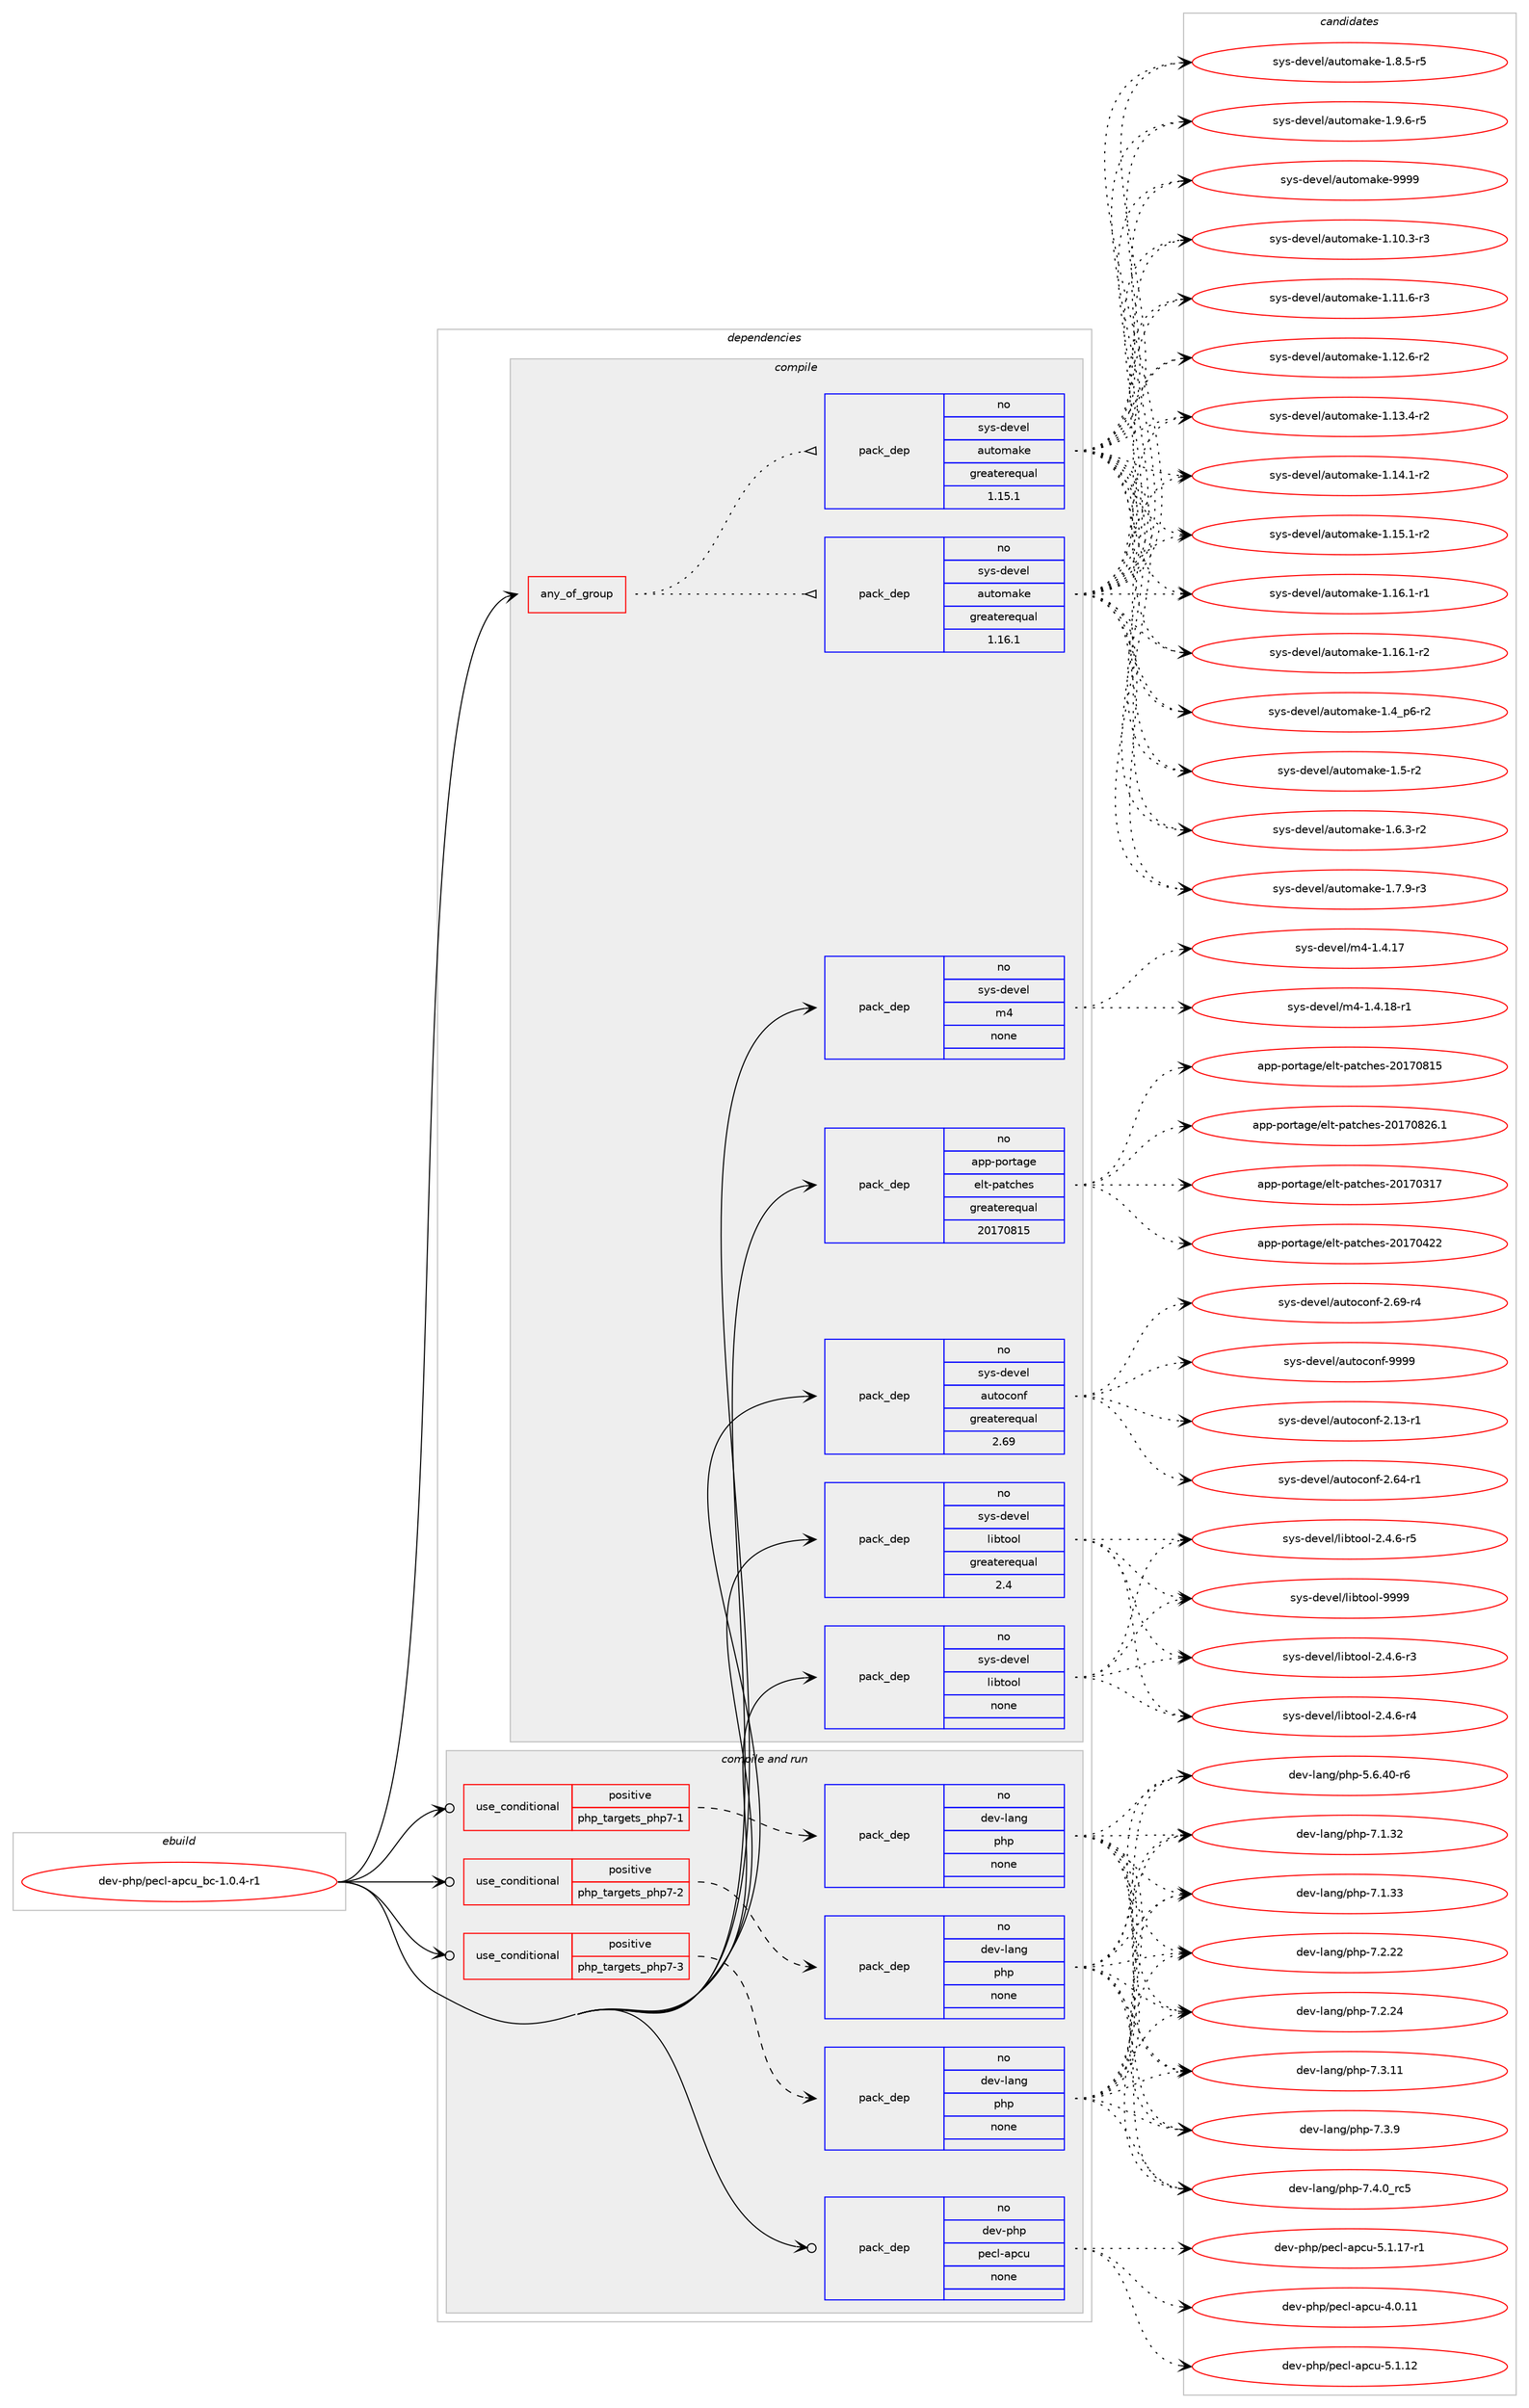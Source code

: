 digraph prolog {

# *************
# Graph options
# *************

newrank=true;
concentrate=true;
compound=true;
graph [rankdir=LR,fontname=Helvetica,fontsize=10,ranksep=1.5];#, ranksep=2.5, nodesep=0.2];
edge  [arrowhead=vee];
node  [fontname=Helvetica,fontsize=10];

# **********
# The ebuild
# **********

subgraph cluster_leftcol {
color=gray;
rank=same;
label=<<i>ebuild</i>>;
id [label="dev-php/pecl-apcu_bc-1.0.4-r1", color=red, width=4, href="../dev-php/pecl-apcu_bc-1.0.4-r1.svg"];
}

# ****************
# The dependencies
# ****************

subgraph cluster_midcol {
color=gray;
label=<<i>dependencies</i>>;
subgraph cluster_compile {
fillcolor="#eeeeee";
style=filled;
label=<<i>compile</i>>;
subgraph any11313 {
dependency589681 [label=<<TABLE BORDER="0" CELLBORDER="1" CELLSPACING="0" CELLPADDING="4"><TR><TD CELLPADDING="10">any_of_group</TD></TR></TABLE>>, shape=none, color=red];subgraph pack443201 {
dependency589682 [label=<<TABLE BORDER="0" CELLBORDER="1" CELLSPACING="0" CELLPADDING="4" WIDTH="220"><TR><TD ROWSPAN="6" CELLPADDING="30">pack_dep</TD></TR><TR><TD WIDTH="110">no</TD></TR><TR><TD>sys-devel</TD></TR><TR><TD>automake</TD></TR><TR><TD>greaterequal</TD></TR><TR><TD>1.16.1</TD></TR></TABLE>>, shape=none, color=blue];
}
dependency589681:e -> dependency589682:w [weight=20,style="dotted",arrowhead="oinv"];
subgraph pack443202 {
dependency589683 [label=<<TABLE BORDER="0" CELLBORDER="1" CELLSPACING="0" CELLPADDING="4" WIDTH="220"><TR><TD ROWSPAN="6" CELLPADDING="30">pack_dep</TD></TR><TR><TD WIDTH="110">no</TD></TR><TR><TD>sys-devel</TD></TR><TR><TD>automake</TD></TR><TR><TD>greaterequal</TD></TR><TR><TD>1.15.1</TD></TR></TABLE>>, shape=none, color=blue];
}
dependency589681:e -> dependency589683:w [weight=20,style="dotted",arrowhead="oinv"];
}
id:e -> dependency589681:w [weight=20,style="solid",arrowhead="vee"];
subgraph pack443203 {
dependency589684 [label=<<TABLE BORDER="0" CELLBORDER="1" CELLSPACING="0" CELLPADDING="4" WIDTH="220"><TR><TD ROWSPAN="6" CELLPADDING="30">pack_dep</TD></TR><TR><TD WIDTH="110">no</TD></TR><TR><TD>app-portage</TD></TR><TR><TD>elt-patches</TD></TR><TR><TD>greaterequal</TD></TR><TR><TD>20170815</TD></TR></TABLE>>, shape=none, color=blue];
}
id:e -> dependency589684:w [weight=20,style="solid",arrowhead="vee"];
subgraph pack443204 {
dependency589685 [label=<<TABLE BORDER="0" CELLBORDER="1" CELLSPACING="0" CELLPADDING="4" WIDTH="220"><TR><TD ROWSPAN="6" CELLPADDING="30">pack_dep</TD></TR><TR><TD WIDTH="110">no</TD></TR><TR><TD>sys-devel</TD></TR><TR><TD>autoconf</TD></TR><TR><TD>greaterequal</TD></TR><TR><TD>2.69</TD></TR></TABLE>>, shape=none, color=blue];
}
id:e -> dependency589685:w [weight=20,style="solid",arrowhead="vee"];
subgraph pack443205 {
dependency589686 [label=<<TABLE BORDER="0" CELLBORDER="1" CELLSPACING="0" CELLPADDING="4" WIDTH="220"><TR><TD ROWSPAN="6" CELLPADDING="30">pack_dep</TD></TR><TR><TD WIDTH="110">no</TD></TR><TR><TD>sys-devel</TD></TR><TR><TD>libtool</TD></TR><TR><TD>greaterequal</TD></TR><TR><TD>2.4</TD></TR></TABLE>>, shape=none, color=blue];
}
id:e -> dependency589686:w [weight=20,style="solid",arrowhead="vee"];
subgraph pack443206 {
dependency589687 [label=<<TABLE BORDER="0" CELLBORDER="1" CELLSPACING="0" CELLPADDING="4" WIDTH="220"><TR><TD ROWSPAN="6" CELLPADDING="30">pack_dep</TD></TR><TR><TD WIDTH="110">no</TD></TR><TR><TD>sys-devel</TD></TR><TR><TD>libtool</TD></TR><TR><TD>none</TD></TR><TR><TD></TD></TR></TABLE>>, shape=none, color=blue];
}
id:e -> dependency589687:w [weight=20,style="solid",arrowhead="vee"];
subgraph pack443207 {
dependency589688 [label=<<TABLE BORDER="0" CELLBORDER="1" CELLSPACING="0" CELLPADDING="4" WIDTH="220"><TR><TD ROWSPAN="6" CELLPADDING="30">pack_dep</TD></TR><TR><TD WIDTH="110">no</TD></TR><TR><TD>sys-devel</TD></TR><TR><TD>m4</TD></TR><TR><TD>none</TD></TR><TR><TD></TD></TR></TABLE>>, shape=none, color=blue];
}
id:e -> dependency589688:w [weight=20,style="solid",arrowhead="vee"];
}
subgraph cluster_compileandrun {
fillcolor="#eeeeee";
style=filled;
label=<<i>compile and run</i>>;
subgraph cond134802 {
dependency589689 [label=<<TABLE BORDER="0" CELLBORDER="1" CELLSPACING="0" CELLPADDING="4"><TR><TD ROWSPAN="3" CELLPADDING="10">use_conditional</TD></TR><TR><TD>positive</TD></TR><TR><TD>php_targets_php7-1</TD></TR></TABLE>>, shape=none, color=red];
subgraph pack443208 {
dependency589690 [label=<<TABLE BORDER="0" CELLBORDER="1" CELLSPACING="0" CELLPADDING="4" WIDTH="220"><TR><TD ROWSPAN="6" CELLPADDING="30">pack_dep</TD></TR><TR><TD WIDTH="110">no</TD></TR><TR><TD>dev-lang</TD></TR><TR><TD>php</TD></TR><TR><TD>none</TD></TR><TR><TD></TD></TR></TABLE>>, shape=none, color=blue];
}
dependency589689:e -> dependency589690:w [weight=20,style="dashed",arrowhead="vee"];
}
id:e -> dependency589689:w [weight=20,style="solid",arrowhead="odotvee"];
subgraph cond134803 {
dependency589691 [label=<<TABLE BORDER="0" CELLBORDER="1" CELLSPACING="0" CELLPADDING="4"><TR><TD ROWSPAN="3" CELLPADDING="10">use_conditional</TD></TR><TR><TD>positive</TD></TR><TR><TD>php_targets_php7-2</TD></TR></TABLE>>, shape=none, color=red];
subgraph pack443209 {
dependency589692 [label=<<TABLE BORDER="0" CELLBORDER="1" CELLSPACING="0" CELLPADDING="4" WIDTH="220"><TR><TD ROWSPAN="6" CELLPADDING="30">pack_dep</TD></TR><TR><TD WIDTH="110">no</TD></TR><TR><TD>dev-lang</TD></TR><TR><TD>php</TD></TR><TR><TD>none</TD></TR><TR><TD></TD></TR></TABLE>>, shape=none, color=blue];
}
dependency589691:e -> dependency589692:w [weight=20,style="dashed",arrowhead="vee"];
}
id:e -> dependency589691:w [weight=20,style="solid",arrowhead="odotvee"];
subgraph cond134804 {
dependency589693 [label=<<TABLE BORDER="0" CELLBORDER="1" CELLSPACING="0" CELLPADDING="4"><TR><TD ROWSPAN="3" CELLPADDING="10">use_conditional</TD></TR><TR><TD>positive</TD></TR><TR><TD>php_targets_php7-3</TD></TR></TABLE>>, shape=none, color=red];
subgraph pack443210 {
dependency589694 [label=<<TABLE BORDER="0" CELLBORDER="1" CELLSPACING="0" CELLPADDING="4" WIDTH="220"><TR><TD ROWSPAN="6" CELLPADDING="30">pack_dep</TD></TR><TR><TD WIDTH="110">no</TD></TR><TR><TD>dev-lang</TD></TR><TR><TD>php</TD></TR><TR><TD>none</TD></TR><TR><TD></TD></TR></TABLE>>, shape=none, color=blue];
}
dependency589693:e -> dependency589694:w [weight=20,style="dashed",arrowhead="vee"];
}
id:e -> dependency589693:w [weight=20,style="solid",arrowhead="odotvee"];
subgraph pack443211 {
dependency589695 [label=<<TABLE BORDER="0" CELLBORDER="1" CELLSPACING="0" CELLPADDING="4" WIDTH="220"><TR><TD ROWSPAN="6" CELLPADDING="30">pack_dep</TD></TR><TR><TD WIDTH="110">no</TD></TR><TR><TD>dev-php</TD></TR><TR><TD>pecl-apcu</TD></TR><TR><TD>none</TD></TR><TR><TD></TD></TR></TABLE>>, shape=none, color=blue];
}
id:e -> dependency589695:w [weight=20,style="solid",arrowhead="odotvee"];
}
subgraph cluster_run {
fillcolor="#eeeeee";
style=filled;
label=<<i>run</i>>;
}
}

# **************
# The candidates
# **************

subgraph cluster_choices {
rank=same;
color=gray;
label=<<i>candidates</i>>;

subgraph choice443201 {
color=black;
nodesep=1;
choice11512111545100101118101108479711711611110997107101454946494846514511451 [label="sys-devel/automake-1.10.3-r3", color=red, width=4,href="../sys-devel/automake-1.10.3-r3.svg"];
choice11512111545100101118101108479711711611110997107101454946494946544511451 [label="sys-devel/automake-1.11.6-r3", color=red, width=4,href="../sys-devel/automake-1.11.6-r3.svg"];
choice11512111545100101118101108479711711611110997107101454946495046544511450 [label="sys-devel/automake-1.12.6-r2", color=red, width=4,href="../sys-devel/automake-1.12.6-r2.svg"];
choice11512111545100101118101108479711711611110997107101454946495146524511450 [label="sys-devel/automake-1.13.4-r2", color=red, width=4,href="../sys-devel/automake-1.13.4-r2.svg"];
choice11512111545100101118101108479711711611110997107101454946495246494511450 [label="sys-devel/automake-1.14.1-r2", color=red, width=4,href="../sys-devel/automake-1.14.1-r2.svg"];
choice11512111545100101118101108479711711611110997107101454946495346494511450 [label="sys-devel/automake-1.15.1-r2", color=red, width=4,href="../sys-devel/automake-1.15.1-r2.svg"];
choice11512111545100101118101108479711711611110997107101454946495446494511449 [label="sys-devel/automake-1.16.1-r1", color=red, width=4,href="../sys-devel/automake-1.16.1-r1.svg"];
choice11512111545100101118101108479711711611110997107101454946495446494511450 [label="sys-devel/automake-1.16.1-r2", color=red, width=4,href="../sys-devel/automake-1.16.1-r2.svg"];
choice115121115451001011181011084797117116111109971071014549465295112544511450 [label="sys-devel/automake-1.4_p6-r2", color=red, width=4,href="../sys-devel/automake-1.4_p6-r2.svg"];
choice11512111545100101118101108479711711611110997107101454946534511450 [label="sys-devel/automake-1.5-r2", color=red, width=4,href="../sys-devel/automake-1.5-r2.svg"];
choice115121115451001011181011084797117116111109971071014549465446514511450 [label="sys-devel/automake-1.6.3-r2", color=red, width=4,href="../sys-devel/automake-1.6.3-r2.svg"];
choice115121115451001011181011084797117116111109971071014549465546574511451 [label="sys-devel/automake-1.7.9-r3", color=red, width=4,href="../sys-devel/automake-1.7.9-r3.svg"];
choice115121115451001011181011084797117116111109971071014549465646534511453 [label="sys-devel/automake-1.8.5-r5", color=red, width=4,href="../sys-devel/automake-1.8.5-r5.svg"];
choice115121115451001011181011084797117116111109971071014549465746544511453 [label="sys-devel/automake-1.9.6-r5", color=red, width=4,href="../sys-devel/automake-1.9.6-r5.svg"];
choice115121115451001011181011084797117116111109971071014557575757 [label="sys-devel/automake-9999", color=red, width=4,href="../sys-devel/automake-9999.svg"];
dependency589682:e -> choice11512111545100101118101108479711711611110997107101454946494846514511451:w [style=dotted,weight="100"];
dependency589682:e -> choice11512111545100101118101108479711711611110997107101454946494946544511451:w [style=dotted,weight="100"];
dependency589682:e -> choice11512111545100101118101108479711711611110997107101454946495046544511450:w [style=dotted,weight="100"];
dependency589682:e -> choice11512111545100101118101108479711711611110997107101454946495146524511450:w [style=dotted,weight="100"];
dependency589682:e -> choice11512111545100101118101108479711711611110997107101454946495246494511450:w [style=dotted,weight="100"];
dependency589682:e -> choice11512111545100101118101108479711711611110997107101454946495346494511450:w [style=dotted,weight="100"];
dependency589682:e -> choice11512111545100101118101108479711711611110997107101454946495446494511449:w [style=dotted,weight="100"];
dependency589682:e -> choice11512111545100101118101108479711711611110997107101454946495446494511450:w [style=dotted,weight="100"];
dependency589682:e -> choice115121115451001011181011084797117116111109971071014549465295112544511450:w [style=dotted,weight="100"];
dependency589682:e -> choice11512111545100101118101108479711711611110997107101454946534511450:w [style=dotted,weight="100"];
dependency589682:e -> choice115121115451001011181011084797117116111109971071014549465446514511450:w [style=dotted,weight="100"];
dependency589682:e -> choice115121115451001011181011084797117116111109971071014549465546574511451:w [style=dotted,weight="100"];
dependency589682:e -> choice115121115451001011181011084797117116111109971071014549465646534511453:w [style=dotted,weight="100"];
dependency589682:e -> choice115121115451001011181011084797117116111109971071014549465746544511453:w [style=dotted,weight="100"];
dependency589682:e -> choice115121115451001011181011084797117116111109971071014557575757:w [style=dotted,weight="100"];
}
subgraph choice443202 {
color=black;
nodesep=1;
choice11512111545100101118101108479711711611110997107101454946494846514511451 [label="sys-devel/automake-1.10.3-r3", color=red, width=4,href="../sys-devel/automake-1.10.3-r3.svg"];
choice11512111545100101118101108479711711611110997107101454946494946544511451 [label="sys-devel/automake-1.11.6-r3", color=red, width=4,href="../sys-devel/automake-1.11.6-r3.svg"];
choice11512111545100101118101108479711711611110997107101454946495046544511450 [label="sys-devel/automake-1.12.6-r2", color=red, width=4,href="../sys-devel/automake-1.12.6-r2.svg"];
choice11512111545100101118101108479711711611110997107101454946495146524511450 [label="sys-devel/automake-1.13.4-r2", color=red, width=4,href="../sys-devel/automake-1.13.4-r2.svg"];
choice11512111545100101118101108479711711611110997107101454946495246494511450 [label="sys-devel/automake-1.14.1-r2", color=red, width=4,href="../sys-devel/automake-1.14.1-r2.svg"];
choice11512111545100101118101108479711711611110997107101454946495346494511450 [label="sys-devel/automake-1.15.1-r2", color=red, width=4,href="../sys-devel/automake-1.15.1-r2.svg"];
choice11512111545100101118101108479711711611110997107101454946495446494511449 [label="sys-devel/automake-1.16.1-r1", color=red, width=4,href="../sys-devel/automake-1.16.1-r1.svg"];
choice11512111545100101118101108479711711611110997107101454946495446494511450 [label="sys-devel/automake-1.16.1-r2", color=red, width=4,href="../sys-devel/automake-1.16.1-r2.svg"];
choice115121115451001011181011084797117116111109971071014549465295112544511450 [label="sys-devel/automake-1.4_p6-r2", color=red, width=4,href="../sys-devel/automake-1.4_p6-r2.svg"];
choice11512111545100101118101108479711711611110997107101454946534511450 [label="sys-devel/automake-1.5-r2", color=red, width=4,href="../sys-devel/automake-1.5-r2.svg"];
choice115121115451001011181011084797117116111109971071014549465446514511450 [label="sys-devel/automake-1.6.3-r2", color=red, width=4,href="../sys-devel/automake-1.6.3-r2.svg"];
choice115121115451001011181011084797117116111109971071014549465546574511451 [label="sys-devel/automake-1.7.9-r3", color=red, width=4,href="../sys-devel/automake-1.7.9-r3.svg"];
choice115121115451001011181011084797117116111109971071014549465646534511453 [label="sys-devel/automake-1.8.5-r5", color=red, width=4,href="../sys-devel/automake-1.8.5-r5.svg"];
choice115121115451001011181011084797117116111109971071014549465746544511453 [label="sys-devel/automake-1.9.6-r5", color=red, width=4,href="../sys-devel/automake-1.9.6-r5.svg"];
choice115121115451001011181011084797117116111109971071014557575757 [label="sys-devel/automake-9999", color=red, width=4,href="../sys-devel/automake-9999.svg"];
dependency589683:e -> choice11512111545100101118101108479711711611110997107101454946494846514511451:w [style=dotted,weight="100"];
dependency589683:e -> choice11512111545100101118101108479711711611110997107101454946494946544511451:w [style=dotted,weight="100"];
dependency589683:e -> choice11512111545100101118101108479711711611110997107101454946495046544511450:w [style=dotted,weight="100"];
dependency589683:e -> choice11512111545100101118101108479711711611110997107101454946495146524511450:w [style=dotted,weight="100"];
dependency589683:e -> choice11512111545100101118101108479711711611110997107101454946495246494511450:w [style=dotted,weight="100"];
dependency589683:e -> choice11512111545100101118101108479711711611110997107101454946495346494511450:w [style=dotted,weight="100"];
dependency589683:e -> choice11512111545100101118101108479711711611110997107101454946495446494511449:w [style=dotted,weight="100"];
dependency589683:e -> choice11512111545100101118101108479711711611110997107101454946495446494511450:w [style=dotted,weight="100"];
dependency589683:e -> choice115121115451001011181011084797117116111109971071014549465295112544511450:w [style=dotted,weight="100"];
dependency589683:e -> choice11512111545100101118101108479711711611110997107101454946534511450:w [style=dotted,weight="100"];
dependency589683:e -> choice115121115451001011181011084797117116111109971071014549465446514511450:w [style=dotted,weight="100"];
dependency589683:e -> choice115121115451001011181011084797117116111109971071014549465546574511451:w [style=dotted,weight="100"];
dependency589683:e -> choice115121115451001011181011084797117116111109971071014549465646534511453:w [style=dotted,weight="100"];
dependency589683:e -> choice115121115451001011181011084797117116111109971071014549465746544511453:w [style=dotted,weight="100"];
dependency589683:e -> choice115121115451001011181011084797117116111109971071014557575757:w [style=dotted,weight="100"];
}
subgraph choice443203 {
color=black;
nodesep=1;
choice97112112451121111141169710310147101108116451129711699104101115455048495548514955 [label="app-portage/elt-patches-20170317", color=red, width=4,href="../app-portage/elt-patches-20170317.svg"];
choice97112112451121111141169710310147101108116451129711699104101115455048495548525050 [label="app-portage/elt-patches-20170422", color=red, width=4,href="../app-portage/elt-patches-20170422.svg"];
choice97112112451121111141169710310147101108116451129711699104101115455048495548564953 [label="app-portage/elt-patches-20170815", color=red, width=4,href="../app-portage/elt-patches-20170815.svg"];
choice971121124511211111411697103101471011081164511297116991041011154550484955485650544649 [label="app-portage/elt-patches-20170826.1", color=red, width=4,href="../app-portage/elt-patches-20170826.1.svg"];
dependency589684:e -> choice97112112451121111141169710310147101108116451129711699104101115455048495548514955:w [style=dotted,weight="100"];
dependency589684:e -> choice97112112451121111141169710310147101108116451129711699104101115455048495548525050:w [style=dotted,weight="100"];
dependency589684:e -> choice97112112451121111141169710310147101108116451129711699104101115455048495548564953:w [style=dotted,weight="100"];
dependency589684:e -> choice971121124511211111411697103101471011081164511297116991041011154550484955485650544649:w [style=dotted,weight="100"];
}
subgraph choice443204 {
color=black;
nodesep=1;
choice1151211154510010111810110847971171161119911111010245504649514511449 [label="sys-devel/autoconf-2.13-r1", color=red, width=4,href="../sys-devel/autoconf-2.13-r1.svg"];
choice1151211154510010111810110847971171161119911111010245504654524511449 [label="sys-devel/autoconf-2.64-r1", color=red, width=4,href="../sys-devel/autoconf-2.64-r1.svg"];
choice1151211154510010111810110847971171161119911111010245504654574511452 [label="sys-devel/autoconf-2.69-r4", color=red, width=4,href="../sys-devel/autoconf-2.69-r4.svg"];
choice115121115451001011181011084797117116111991111101024557575757 [label="sys-devel/autoconf-9999", color=red, width=4,href="../sys-devel/autoconf-9999.svg"];
dependency589685:e -> choice1151211154510010111810110847971171161119911111010245504649514511449:w [style=dotted,weight="100"];
dependency589685:e -> choice1151211154510010111810110847971171161119911111010245504654524511449:w [style=dotted,weight="100"];
dependency589685:e -> choice1151211154510010111810110847971171161119911111010245504654574511452:w [style=dotted,weight="100"];
dependency589685:e -> choice115121115451001011181011084797117116111991111101024557575757:w [style=dotted,weight="100"];
}
subgraph choice443205 {
color=black;
nodesep=1;
choice1151211154510010111810110847108105981161111111084550465246544511451 [label="sys-devel/libtool-2.4.6-r3", color=red, width=4,href="../sys-devel/libtool-2.4.6-r3.svg"];
choice1151211154510010111810110847108105981161111111084550465246544511452 [label="sys-devel/libtool-2.4.6-r4", color=red, width=4,href="../sys-devel/libtool-2.4.6-r4.svg"];
choice1151211154510010111810110847108105981161111111084550465246544511453 [label="sys-devel/libtool-2.4.6-r5", color=red, width=4,href="../sys-devel/libtool-2.4.6-r5.svg"];
choice1151211154510010111810110847108105981161111111084557575757 [label="sys-devel/libtool-9999", color=red, width=4,href="../sys-devel/libtool-9999.svg"];
dependency589686:e -> choice1151211154510010111810110847108105981161111111084550465246544511451:w [style=dotted,weight="100"];
dependency589686:e -> choice1151211154510010111810110847108105981161111111084550465246544511452:w [style=dotted,weight="100"];
dependency589686:e -> choice1151211154510010111810110847108105981161111111084550465246544511453:w [style=dotted,weight="100"];
dependency589686:e -> choice1151211154510010111810110847108105981161111111084557575757:w [style=dotted,weight="100"];
}
subgraph choice443206 {
color=black;
nodesep=1;
choice1151211154510010111810110847108105981161111111084550465246544511451 [label="sys-devel/libtool-2.4.6-r3", color=red, width=4,href="../sys-devel/libtool-2.4.6-r3.svg"];
choice1151211154510010111810110847108105981161111111084550465246544511452 [label="sys-devel/libtool-2.4.6-r4", color=red, width=4,href="../sys-devel/libtool-2.4.6-r4.svg"];
choice1151211154510010111810110847108105981161111111084550465246544511453 [label="sys-devel/libtool-2.4.6-r5", color=red, width=4,href="../sys-devel/libtool-2.4.6-r5.svg"];
choice1151211154510010111810110847108105981161111111084557575757 [label="sys-devel/libtool-9999", color=red, width=4,href="../sys-devel/libtool-9999.svg"];
dependency589687:e -> choice1151211154510010111810110847108105981161111111084550465246544511451:w [style=dotted,weight="100"];
dependency589687:e -> choice1151211154510010111810110847108105981161111111084550465246544511452:w [style=dotted,weight="100"];
dependency589687:e -> choice1151211154510010111810110847108105981161111111084550465246544511453:w [style=dotted,weight="100"];
dependency589687:e -> choice1151211154510010111810110847108105981161111111084557575757:w [style=dotted,weight="100"];
}
subgraph choice443207 {
color=black;
nodesep=1;
choice11512111545100101118101108471095245494652464955 [label="sys-devel/m4-1.4.17", color=red, width=4,href="../sys-devel/m4-1.4.17.svg"];
choice115121115451001011181011084710952454946524649564511449 [label="sys-devel/m4-1.4.18-r1", color=red, width=4,href="../sys-devel/m4-1.4.18-r1.svg"];
dependency589688:e -> choice11512111545100101118101108471095245494652464955:w [style=dotted,weight="100"];
dependency589688:e -> choice115121115451001011181011084710952454946524649564511449:w [style=dotted,weight="100"];
}
subgraph choice443208 {
color=black;
nodesep=1;
choice100101118451089711010347112104112455346544652484511454 [label="dev-lang/php-5.6.40-r6", color=red, width=4,href="../dev-lang/php-5.6.40-r6.svg"];
choice10010111845108971101034711210411245554649465150 [label="dev-lang/php-7.1.32", color=red, width=4,href="../dev-lang/php-7.1.32.svg"];
choice10010111845108971101034711210411245554649465151 [label="dev-lang/php-7.1.33", color=red, width=4,href="../dev-lang/php-7.1.33.svg"];
choice10010111845108971101034711210411245554650465050 [label="dev-lang/php-7.2.22", color=red, width=4,href="../dev-lang/php-7.2.22.svg"];
choice10010111845108971101034711210411245554650465052 [label="dev-lang/php-7.2.24", color=red, width=4,href="../dev-lang/php-7.2.24.svg"];
choice10010111845108971101034711210411245554651464949 [label="dev-lang/php-7.3.11", color=red, width=4,href="../dev-lang/php-7.3.11.svg"];
choice100101118451089711010347112104112455546514657 [label="dev-lang/php-7.3.9", color=red, width=4,href="../dev-lang/php-7.3.9.svg"];
choice100101118451089711010347112104112455546524648951149953 [label="dev-lang/php-7.4.0_rc5", color=red, width=4,href="../dev-lang/php-7.4.0_rc5.svg"];
dependency589690:e -> choice100101118451089711010347112104112455346544652484511454:w [style=dotted,weight="100"];
dependency589690:e -> choice10010111845108971101034711210411245554649465150:w [style=dotted,weight="100"];
dependency589690:e -> choice10010111845108971101034711210411245554649465151:w [style=dotted,weight="100"];
dependency589690:e -> choice10010111845108971101034711210411245554650465050:w [style=dotted,weight="100"];
dependency589690:e -> choice10010111845108971101034711210411245554650465052:w [style=dotted,weight="100"];
dependency589690:e -> choice10010111845108971101034711210411245554651464949:w [style=dotted,weight="100"];
dependency589690:e -> choice100101118451089711010347112104112455546514657:w [style=dotted,weight="100"];
dependency589690:e -> choice100101118451089711010347112104112455546524648951149953:w [style=dotted,weight="100"];
}
subgraph choice443209 {
color=black;
nodesep=1;
choice100101118451089711010347112104112455346544652484511454 [label="dev-lang/php-5.6.40-r6", color=red, width=4,href="../dev-lang/php-5.6.40-r6.svg"];
choice10010111845108971101034711210411245554649465150 [label="dev-lang/php-7.1.32", color=red, width=4,href="../dev-lang/php-7.1.32.svg"];
choice10010111845108971101034711210411245554649465151 [label="dev-lang/php-7.1.33", color=red, width=4,href="../dev-lang/php-7.1.33.svg"];
choice10010111845108971101034711210411245554650465050 [label="dev-lang/php-7.2.22", color=red, width=4,href="../dev-lang/php-7.2.22.svg"];
choice10010111845108971101034711210411245554650465052 [label="dev-lang/php-7.2.24", color=red, width=4,href="../dev-lang/php-7.2.24.svg"];
choice10010111845108971101034711210411245554651464949 [label="dev-lang/php-7.3.11", color=red, width=4,href="../dev-lang/php-7.3.11.svg"];
choice100101118451089711010347112104112455546514657 [label="dev-lang/php-7.3.9", color=red, width=4,href="../dev-lang/php-7.3.9.svg"];
choice100101118451089711010347112104112455546524648951149953 [label="dev-lang/php-7.4.0_rc5", color=red, width=4,href="../dev-lang/php-7.4.0_rc5.svg"];
dependency589692:e -> choice100101118451089711010347112104112455346544652484511454:w [style=dotted,weight="100"];
dependency589692:e -> choice10010111845108971101034711210411245554649465150:w [style=dotted,weight="100"];
dependency589692:e -> choice10010111845108971101034711210411245554649465151:w [style=dotted,weight="100"];
dependency589692:e -> choice10010111845108971101034711210411245554650465050:w [style=dotted,weight="100"];
dependency589692:e -> choice10010111845108971101034711210411245554650465052:w [style=dotted,weight="100"];
dependency589692:e -> choice10010111845108971101034711210411245554651464949:w [style=dotted,weight="100"];
dependency589692:e -> choice100101118451089711010347112104112455546514657:w [style=dotted,weight="100"];
dependency589692:e -> choice100101118451089711010347112104112455546524648951149953:w [style=dotted,weight="100"];
}
subgraph choice443210 {
color=black;
nodesep=1;
choice100101118451089711010347112104112455346544652484511454 [label="dev-lang/php-5.6.40-r6", color=red, width=4,href="../dev-lang/php-5.6.40-r6.svg"];
choice10010111845108971101034711210411245554649465150 [label="dev-lang/php-7.1.32", color=red, width=4,href="../dev-lang/php-7.1.32.svg"];
choice10010111845108971101034711210411245554649465151 [label="dev-lang/php-7.1.33", color=red, width=4,href="../dev-lang/php-7.1.33.svg"];
choice10010111845108971101034711210411245554650465050 [label="dev-lang/php-7.2.22", color=red, width=4,href="../dev-lang/php-7.2.22.svg"];
choice10010111845108971101034711210411245554650465052 [label="dev-lang/php-7.2.24", color=red, width=4,href="../dev-lang/php-7.2.24.svg"];
choice10010111845108971101034711210411245554651464949 [label="dev-lang/php-7.3.11", color=red, width=4,href="../dev-lang/php-7.3.11.svg"];
choice100101118451089711010347112104112455546514657 [label="dev-lang/php-7.3.9", color=red, width=4,href="../dev-lang/php-7.3.9.svg"];
choice100101118451089711010347112104112455546524648951149953 [label="dev-lang/php-7.4.0_rc5", color=red, width=4,href="../dev-lang/php-7.4.0_rc5.svg"];
dependency589694:e -> choice100101118451089711010347112104112455346544652484511454:w [style=dotted,weight="100"];
dependency589694:e -> choice10010111845108971101034711210411245554649465150:w [style=dotted,weight="100"];
dependency589694:e -> choice10010111845108971101034711210411245554649465151:w [style=dotted,weight="100"];
dependency589694:e -> choice10010111845108971101034711210411245554650465050:w [style=dotted,weight="100"];
dependency589694:e -> choice10010111845108971101034711210411245554650465052:w [style=dotted,weight="100"];
dependency589694:e -> choice10010111845108971101034711210411245554651464949:w [style=dotted,weight="100"];
dependency589694:e -> choice100101118451089711010347112104112455546514657:w [style=dotted,weight="100"];
dependency589694:e -> choice100101118451089711010347112104112455546524648951149953:w [style=dotted,weight="100"];
}
subgraph choice443211 {
color=black;
nodesep=1;
choice10010111845112104112471121019910845971129911745524648464949 [label="dev-php/pecl-apcu-4.0.11", color=red, width=4,href="../dev-php/pecl-apcu-4.0.11.svg"];
choice10010111845112104112471121019910845971129911745534649464950 [label="dev-php/pecl-apcu-5.1.12", color=red, width=4,href="../dev-php/pecl-apcu-5.1.12.svg"];
choice100101118451121041124711210199108459711299117455346494649554511449 [label="dev-php/pecl-apcu-5.1.17-r1", color=red, width=4,href="../dev-php/pecl-apcu-5.1.17-r1.svg"];
dependency589695:e -> choice10010111845112104112471121019910845971129911745524648464949:w [style=dotted,weight="100"];
dependency589695:e -> choice10010111845112104112471121019910845971129911745534649464950:w [style=dotted,weight="100"];
dependency589695:e -> choice100101118451121041124711210199108459711299117455346494649554511449:w [style=dotted,weight="100"];
}
}

}
